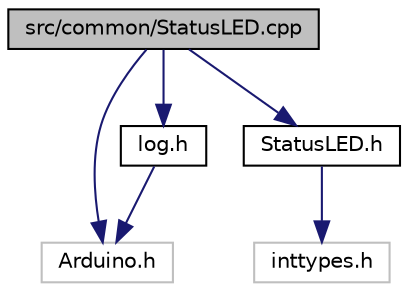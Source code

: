 digraph "src/common/StatusLED.cpp"
{
 // LATEX_PDF_SIZE
  edge [fontname="Helvetica",fontsize="10",labelfontname="Helvetica",labelfontsize="10"];
  node [fontname="Helvetica",fontsize="10",shape=record];
  Node1 [label="src/common/StatusLED.cpp",height=0.2,width=0.4,color="black", fillcolor="grey75", style="filled", fontcolor="black",tooltip="StatusLED class implementation."];
  Node1 -> Node2 [color="midnightblue",fontsize="10",style="solid",fontname="Helvetica"];
  Node2 [label="Arduino.h",height=0.2,width=0.4,color="grey75", fillcolor="white", style="filled",tooltip=" "];
  Node1 -> Node3 [color="midnightblue",fontsize="10",style="solid",fontname="Helvetica"];
  Node3 [label="log.h",height=0.2,width=0.4,color="black", fillcolor="white", style="filled",URL="$log_8h.html",tooltip="Provides functions and macros for logging."];
  Node3 -> Node2 [color="midnightblue",fontsize="10",style="solid",fontname="Helvetica"];
  Node1 -> Node4 [color="midnightblue",fontsize="10",style="solid",fontname="Helvetica"];
  Node4 [label="StatusLED.h",height=0.2,width=0.4,color="black", fillcolor="white", style="filled",URL="$StatusLED_8h.html",tooltip="Provides a class for controlling status LEDs."];
  Node4 -> Node5 [color="midnightblue",fontsize="10",style="solid",fontname="Helvetica"];
  Node5 [label="inttypes.h",height=0.2,width=0.4,color="grey75", fillcolor="white", style="filled",tooltip=" "];
}
